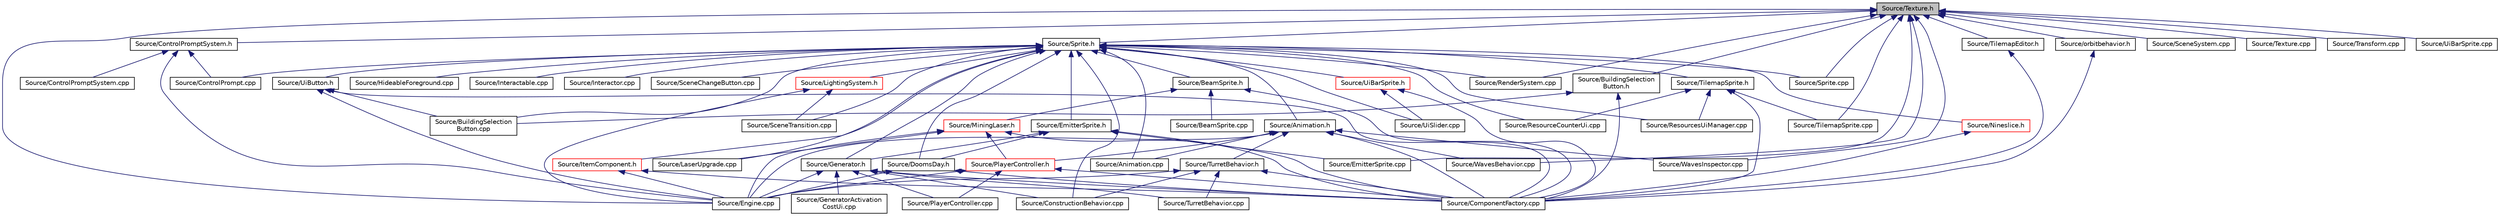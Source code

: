 digraph "Source/Texture.h"
{
 // LATEX_PDF_SIZE
  edge [fontname="Helvetica",fontsize="10",labelfontname="Helvetica",labelfontsize="10"];
  node [fontname="Helvetica",fontsize="10",shape=record];
  Node1 [label="Source/Texture.h",height=0.2,width=0.4,color="black", fillcolor="grey75", style="filled", fontcolor="black",tooltip="Header for the OpenGL texture wrapper."];
  Node1 -> Node2 [dir="back",color="midnightblue",fontsize="10",style="solid",fontname="Helvetica"];
  Node2 [label="Source/BuildingSelection\lButton.h",height=0.2,width=0.4,color="black", fillcolor="white", style="filled",URL="$de/d78/BuildingSelectionButton_8h.html",tooltip="button that selects which building the ConstructionManager should place"];
  Node2 -> Node3 [dir="back",color="midnightblue",fontsize="10",style="solid",fontname="Helvetica"];
  Node3 [label="Source/BuildingSelection\lButton.cpp",height=0.2,width=0.4,color="black", fillcolor="white", style="filled",URL="$db/d86/BuildingSelectionButton_8cpp.html",tooltip="button that selects which building the ConstructionManager should place"];
  Node2 -> Node4 [dir="back",color="midnightblue",fontsize="10",style="solid",fontname="Helvetica"];
  Node4 [label="Source/ComponentFactory.cpp",height=0.2,width=0.4,color="black", fillcolor="white", style="filled",URL="$dc/def/ComponentFactory_8cpp.html",tooltip="Definitions for the component factory class."];
  Node1 -> Node5 [dir="back",color="midnightblue",fontsize="10",style="solid",fontname="Helvetica"];
  Node5 [label="Source/ControlPromptSystem.h",height=0.2,width=0.4,color="black", fillcolor="white", style="filled",URL="$d5/db3/ControlPromptSystem_8h.html",tooltip="System that displays ControlPrompts from Actions."];
  Node5 -> Node6 [dir="back",color="midnightblue",fontsize="10",style="solid",fontname="Helvetica"];
  Node6 [label="Source/ControlPrompt.cpp",height=0.2,width=0.4,color="black", fillcolor="white", style="filled",URL="$d2/d66/ControlPrompt_8cpp.html",tooltip="Displays a control prompt for an ActionReference."];
  Node5 -> Node7 [dir="back",color="midnightblue",fontsize="10",style="solid",fontname="Helvetica"];
  Node7 [label="Source/ControlPromptSystem.cpp",height=0.2,width=0.4,color="black", fillcolor="white", style="filled",URL="$dd/d99/ControlPromptSystem_8cpp.html",tooltip="System that displays ControlPrompts from Actions."];
  Node5 -> Node8 [dir="back",color="midnightblue",fontsize="10",style="solid",fontname="Helvetica"];
  Node8 [label="Source/Engine.cpp",height=0.2,width=0.4,color="black", fillcolor="white", style="filled",URL="$d6/d0c/Engine_8cpp.html",tooltip="Engine class."];
  Node1 -> Node9 [dir="back",color="midnightblue",fontsize="10",style="solid",fontname="Helvetica"];
  Node9 [label="Source/EmitterSprite.cpp",height=0.2,width=0.4,color="black", fillcolor="white", style="filled",URL="$d7/de7/EmitterSprite_8cpp.html",tooltip="Renders particles using data from SSBO."];
  Node1 -> Node8 [dir="back",color="midnightblue",fontsize="10",style="solid",fontname="Helvetica"];
  Node1 -> Node10 [dir="back",color="midnightblue",fontsize="10",style="solid",fontname="Helvetica"];
  Node10 [label="Source/orbitbehavior.h",height=0.2,width=0.4,color="black", fillcolor="white", style="filled",URL="$dc/dfe/orbitbehavior_8h_source.html",tooltip=" "];
  Node10 -> Node4 [dir="back",color="midnightblue",fontsize="10",style="solid",fontname="Helvetica"];
  Node1 -> Node11 [dir="back",color="midnightblue",fontsize="10",style="solid",fontname="Helvetica"];
  Node11 [label="Source/RenderSystem.cpp",height=0.2,width=0.4,color="black", fillcolor="white", style="filled",URL="$db/daa/RenderSystem_8cpp.html",tooltip="System responsible for drawing sprites and basic shapes."];
  Node1 -> Node12 [dir="back",color="midnightblue",fontsize="10",style="solid",fontname="Helvetica"];
  Node12 [label="Source/SceneSystem.cpp",height=0.2,width=0.4,color="black", fillcolor="white", style="filled",URL="$df/dce/SceneSystem_8cpp.html",tooltip="handles the process of resetting and changing scenes"];
  Node1 -> Node13 [dir="back",color="midnightblue",fontsize="10",style="solid",fontname="Helvetica"];
  Node13 [label="Source/Sprite.cpp",height=0.2,width=0.4,color="black", fillcolor="white", style="filled",URL="$d0/dff/Sprite_8cpp.html",tooltip="Implementation of Sprite component."];
  Node1 -> Node14 [dir="back",color="midnightblue",fontsize="10",style="solid",fontname="Helvetica"];
  Node14 [label="Source/Sprite.h",height=0.2,width=0.4,color="black", fillcolor="white", style="filled",URL="$d7/d31/Sprite_8h_source.html",tooltip=" "];
  Node14 -> Node15 [dir="back",color="midnightblue",fontsize="10",style="solid",fontname="Helvetica"];
  Node15 [label="Source/Animation.cpp",height=0.2,width=0.4,color="black", fillcolor="white", style="filled",URL="$d3/da9/Animation_8cpp.html",tooltip="animation component implimentation"];
  Node14 -> Node16 [dir="back",color="midnightblue",fontsize="10",style="solid",fontname="Helvetica"];
  Node16 [label="Source/Animation.h",height=0.2,width=0.4,color="black", fillcolor="white", style="filled",URL="$d2/d76/Animation_8h.html",tooltip="animation component class"];
  Node16 -> Node15 [dir="back",color="midnightblue",fontsize="10",style="solid",fontname="Helvetica"];
  Node16 -> Node4 [dir="back",color="midnightblue",fontsize="10",style="solid",fontname="Helvetica"];
  Node16 -> Node8 [dir="back",color="midnightblue",fontsize="10",style="solid",fontname="Helvetica"];
  Node16 -> Node17 [dir="back",color="midnightblue",fontsize="10",style="solid",fontname="Helvetica"];
  Node17 [label="Source/PlayerController.h",height=0.2,width=0.4,color="red", fillcolor="white", style="filled",URL="$db/db4/PlayerController_8h.html",tooltip="PlayerController Behaviour Class."];
  Node17 -> Node4 [dir="back",color="midnightblue",fontsize="10",style="solid",fontname="Helvetica"];
  Node17 -> Node8 [dir="back",color="midnightblue",fontsize="10",style="solid",fontname="Helvetica"];
  Node17 -> Node20 [dir="back",color="midnightblue",fontsize="10",style="solid",fontname="Helvetica"];
  Node20 [label="Source/PlayerController.cpp",height=0.2,width=0.4,color="black", fillcolor="white", style="filled",URL="$d3/d7e/PlayerController_8cpp.html",tooltip="PlayerController Behaviour Class."];
  Node16 -> Node21 [dir="back",color="midnightblue",fontsize="10",style="solid",fontname="Helvetica"];
  Node21 [label="Source/TurretBehavior.h",height=0.2,width=0.4,color="black", fillcolor="white", style="filled",URL="$dc/df7/TurretBehavior_8h_source.html",tooltip=" "];
  Node21 -> Node4 [dir="back",color="midnightblue",fontsize="10",style="solid",fontname="Helvetica"];
  Node21 -> Node22 [dir="back",color="midnightblue",fontsize="10",style="solid",fontname="Helvetica"];
  Node22 [label="Source/ConstructionBehavior.cpp",height=0.2,width=0.4,color="black", fillcolor="white", style="filled",URL="$d7/ded/ConstructionBehavior_8cpp.html",tooltip="handles the construction of towers and modification of terrain"];
  Node21 -> Node8 [dir="back",color="midnightblue",fontsize="10",style="solid",fontname="Helvetica"];
  Node21 -> Node23 [dir="back",color="midnightblue",fontsize="10",style="solid",fontname="Helvetica"];
  Node23 [label="Source/TurretBehavior.cpp",height=0.2,width=0.4,color="black", fillcolor="white", style="filled",URL="$dc/d0a/TurretBehavior_8cpp.html",tooltip="Behavior Compenent for Basic Turret"];
  Node16 -> Node24 [dir="back",color="midnightblue",fontsize="10",style="solid",fontname="Helvetica"];
  Node24 [label="Source/WavesBehavior.cpp",height=0.2,width=0.4,color="black", fillcolor="white", style="filled",URL="$db/d72/WavesBehavior_8cpp.html",tooltip="Definitions for wave and spawning behavior."];
  Node16 -> Node25 [dir="back",color="midnightblue",fontsize="10",style="solid",fontname="Helvetica"];
  Node25 [label="Source/WavesInspector.cpp",height=0.2,width=0.4,color="black", fillcolor="white", style="filled",URL="$d2/d6b/WavesInspector_8cpp.html",tooltip="Definitions for wave and spawning editing in game."];
  Node14 -> Node26 [dir="back",color="midnightblue",fontsize="10",style="solid",fontname="Helvetica"];
  Node26 [label="Source/BeamSprite.h",height=0.2,width=0.4,color="black", fillcolor="white", style="filled",URL="$d3/d14/BeamSprite_8h.html",tooltip="Sprite that renders a beam with a scrollable texture."];
  Node26 -> Node27 [dir="back",color="midnightblue",fontsize="10",style="solid",fontname="Helvetica"];
  Node27 [label="Source/BeamSprite.cpp",height=0.2,width=0.4,color="black", fillcolor="white", style="filled",URL="$d3/d8c/BeamSprite_8cpp.html",tooltip="Sprite that renders a beam with a scrollable texture."];
  Node26 -> Node4 [dir="back",color="midnightblue",fontsize="10",style="solid",fontname="Helvetica"];
  Node26 -> Node28 [dir="back",color="midnightblue",fontsize="10",style="solid",fontname="Helvetica"];
  Node28 [label="Source/MiningLaser.h",height=0.2,width=0.4,color="red", fillcolor="white", style="filled",URL="$da/d13/MiningLaser_8h.html",tooltip="Digging laser controllable by an entity."];
  Node28 -> Node4 [dir="back",color="midnightblue",fontsize="10",style="solid",fontname="Helvetica"];
  Node28 -> Node8 [dir="back",color="midnightblue",fontsize="10",style="solid",fontname="Helvetica"];
  Node28 -> Node29 [dir="back",color="midnightblue",fontsize="10",style="solid",fontname="Helvetica"];
  Node29 [label="Source/LaserUpgrade.cpp",height=0.2,width=0.4,color="black", fillcolor="white", style="filled",URL="$df/db1/LaserUpgrade_8cpp.html",tooltip="collectable upgrade to the player's MiningLaser"];
  Node28 -> Node17 [dir="back",color="midnightblue",fontsize="10",style="solid",fontname="Helvetica"];
  Node14 -> Node3 [dir="back",color="midnightblue",fontsize="10",style="solid",fontname="Helvetica"];
  Node14 -> Node22 [dir="back",color="midnightblue",fontsize="10",style="solid",fontname="Helvetica"];
  Node14 -> Node6 [dir="back",color="midnightblue",fontsize="10",style="solid",fontname="Helvetica"];
  Node14 -> Node31 [dir="back",color="midnightblue",fontsize="10",style="solid",fontname="Helvetica"];
  Node31 [label="Source/DoomsDay.h",height=0.2,width=0.4,color="black", fillcolor="white", style="filled",URL="$de/d36/DoomsDay_8h_source.html",tooltip=" "];
  Node31 -> Node4 [dir="back",color="midnightblue",fontsize="10",style="solid",fontname="Helvetica"];
  Node31 -> Node8 [dir="back",color="midnightblue",fontsize="10",style="solid",fontname="Helvetica"];
  Node14 -> Node32 [dir="back",color="midnightblue",fontsize="10",style="solid",fontname="Helvetica"];
  Node32 [label="Source/EmitterSprite.h",height=0.2,width=0.4,color="black", fillcolor="white", style="filled",URL="$d3/d81/EmitterSprite_8h.html",tooltip="Renders particles using data from SSBO."];
  Node32 -> Node4 [dir="back",color="midnightblue",fontsize="10",style="solid",fontname="Helvetica"];
  Node32 -> Node31 [dir="back",color="midnightblue",fontsize="10",style="solid",fontname="Helvetica"];
  Node32 -> Node9 [dir="back",color="midnightblue",fontsize="10",style="solid",fontname="Helvetica"];
  Node32 -> Node33 [dir="back",color="midnightblue",fontsize="10",style="solid",fontname="Helvetica"];
  Node33 [label="Source/Generator.h",height=0.2,width=0.4,color="black", fillcolor="white", style="filled",URL="$d9/d12/Generator_8h_source.html",tooltip=" "];
  Node33 -> Node4 [dir="back",color="midnightblue",fontsize="10",style="solid",fontname="Helvetica"];
  Node33 -> Node22 [dir="back",color="midnightblue",fontsize="10",style="solid",fontname="Helvetica"];
  Node33 -> Node8 [dir="back",color="midnightblue",fontsize="10",style="solid",fontname="Helvetica"];
  Node33 -> Node34 [dir="back",color="midnightblue",fontsize="10",style="solid",fontname="Helvetica"];
  Node34 [label="Source/GeneratorActivation\lCostUi.cpp",height=0.2,width=0.4,color="black", fillcolor="white", style="filled",URL="$de/df8/GeneratorActivationCostUi_8cpp.html",tooltip="displays the costs of activating generators"];
  Node33 -> Node20 [dir="back",color="midnightblue",fontsize="10",style="solid",fontname="Helvetica"];
  Node33 -> Node23 [dir="back",color="midnightblue",fontsize="10",style="solid",fontname="Helvetica"];
  Node14 -> Node33 [dir="back",color="midnightblue",fontsize="10",style="solid",fontname="Helvetica"];
  Node14 -> Node35 [dir="back",color="midnightblue",fontsize="10",style="solid",fontname="Helvetica"];
  Node35 [label="Source/HideableForeground.cpp",height=0.2,width=0.4,color="black", fillcolor="white", style="filled",URL="$da/da6/HideableForeground_8cpp.html",tooltip="Component that hides an attached Sprite when it overlaps something."];
  Node14 -> Node36 [dir="back",color="midnightblue",fontsize="10",style="solid",fontname="Helvetica"];
  Node36 [label="Source/Interactable.cpp",height=0.2,width=0.4,color="black", fillcolor="white", style="filled",URL="$dc/dab/Interactable_8cpp.html",tooltip="Component which can be interacted with by pressing a button when nearby."];
  Node14 -> Node37 [dir="back",color="midnightblue",fontsize="10",style="solid",fontname="Helvetica"];
  Node37 [label="Source/Interactor.cpp",height=0.2,width=0.4,color="black", fillcolor="white", style="filled",URL="$de/de6/Interactor_8cpp.html",tooltip="Behavior that can interact with nearby Interactable Components."];
  Node14 -> Node38 [dir="back",color="midnightblue",fontsize="10",style="solid",fontname="Helvetica"];
  Node38 [label="Source/ItemComponent.h",height=0.2,width=0.4,color="red", fillcolor="white", style="filled",URL="$d0/d5d/ItemComponent_8h.html",tooltip="Item in the world that can be picked up."];
  Node38 -> Node4 [dir="back",color="midnightblue",fontsize="10",style="solid",fontname="Helvetica"];
  Node38 -> Node8 [dir="back",color="midnightblue",fontsize="10",style="solid",fontname="Helvetica"];
  Node14 -> Node29 [dir="back",color="midnightblue",fontsize="10",style="solid",fontname="Helvetica"];
  Node14 -> Node41 [dir="back",color="midnightblue",fontsize="10",style="solid",fontname="Helvetica"];
  Node41 [label="Source/LightingSystem.h",height=0.2,width=0.4,color="red", fillcolor="white", style="filled",URL="$d4/dbd/LightingSystem_8h.html",tooltip="Lighting system interface."];
  Node41 -> Node8 [dir="back",color="midnightblue",fontsize="10",style="solid",fontname="Helvetica"];
  Node41 -> Node44 [dir="back",color="midnightblue",fontsize="10",style="solid",fontname="Helvetica"];
  Node44 [label="Source/SceneTransition.cpp",height=0.2,width=0.4,color="black", fillcolor="white", style="filled",URL="$d3/dfb/SceneTransition_8cpp.html",tooltip="fades a texture out and in when transitioning between scenes"];
  Node14 -> Node45 [dir="back",color="midnightblue",fontsize="10",style="solid",fontname="Helvetica"];
  Node45 [label="Source/Nineslice.h",height=0.2,width=0.4,color="red", fillcolor="white", style="filled",URL="$d7/d6b/Nineslice_8h.html",tooltip="sprite that renders a nineslice"];
  Node45 -> Node4 [dir="back",color="midnightblue",fontsize="10",style="solid",fontname="Helvetica"];
  Node14 -> Node11 [dir="back",color="midnightblue",fontsize="10",style="solid",fontname="Helvetica"];
  Node14 -> Node47 [dir="back",color="midnightblue",fontsize="10",style="solid",fontname="Helvetica"];
  Node47 [label="Source/ResourceCounterUi.cpp",height=0.2,width=0.4,color="black", fillcolor="white", style="filled",URL="$d9/dfa/ResourceCounterUi_8cpp.html",tooltip="Ui Component that displays a resource sprite and a count."];
  Node14 -> Node48 [dir="back",color="midnightblue",fontsize="10",style="solid",fontname="Helvetica"];
  Node48 [label="Source/ResourcesUiManager.cpp",height=0.2,width=0.4,color="black", fillcolor="white", style="filled",URL="$dd/d79/ResourcesUiManager_8cpp.html",tooltip="Component that manages the UI for displaying what resources a player currently has."];
  Node14 -> Node49 [dir="back",color="midnightblue",fontsize="10",style="solid",fontname="Helvetica"];
  Node49 [label="Source/SceneChangeButton.cpp",height=0.2,width=0.4,color="black", fillcolor="white", style="filled",URL="$d0/d70/SceneChangeButton_8cpp.html",tooltip="Component that changes the scene when clicked."];
  Node14 -> Node44 [dir="back",color="midnightblue",fontsize="10",style="solid",fontname="Helvetica"];
  Node14 -> Node13 [dir="back",color="midnightblue",fontsize="10",style="solid",fontname="Helvetica"];
  Node14 -> Node50 [dir="back",color="midnightblue",fontsize="10",style="solid",fontname="Helvetica"];
  Node50 [label="Source/TilemapSprite.h",height=0.2,width=0.4,color="black", fillcolor="white", style="filled",URL="$da/d48/TilemapSprite_8h.html",tooltip="A version of Sprite specifically for rendering tiles."];
  Node50 -> Node4 [dir="back",color="midnightblue",fontsize="10",style="solid",fontname="Helvetica"];
  Node50 -> Node47 [dir="back",color="midnightblue",fontsize="10",style="solid",fontname="Helvetica"];
  Node50 -> Node48 [dir="back",color="midnightblue",fontsize="10",style="solid",fontname="Helvetica"];
  Node50 -> Node51 [dir="back",color="midnightblue",fontsize="10",style="solid",fontname="Helvetica"];
  Node51 [label="Source/TilemapSprite.cpp",height=0.2,width=0.4,color="black", fillcolor="white", style="filled",URL="$d1/d91/TilemapSprite_8cpp.html",tooltip="A version of Sprite specifically for rendering tiles."];
  Node14 -> Node52 [dir="back",color="midnightblue",fontsize="10",style="solid",fontname="Helvetica"];
  Node52 [label="Source/UiBarSprite.h",height=0.2,width=0.4,color="red", fillcolor="white", style="filled",URL="$df/d1f/UiBarSprite_8h.html",tooltip="sprite that renders a ui bar"];
  Node52 -> Node4 [dir="back",color="midnightblue",fontsize="10",style="solid",fontname="Helvetica"];
  Node52 -> Node55 [dir="back",color="midnightblue",fontsize="10",style="solid",fontname="Helvetica"];
  Node55 [label="Source/UiSlider.cpp",height=0.2,width=0.4,color="black", fillcolor="white", style="filled",URL="$d7/d90/UiSlider_8cpp.html",tooltip="Ui Slider component."];
  Node14 -> Node56 [dir="back",color="midnightblue",fontsize="10",style="solid",fontname="Helvetica"];
  Node56 [label="Source/UiButton.h",height=0.2,width=0.4,color="black", fillcolor="white", style="filled",URL="$db/d83/UiButton_8h.html",tooltip="Ui Button that sends an event when clicked."];
  Node56 -> Node3 [dir="back",color="midnightblue",fontsize="10",style="solid",fontname="Helvetica"];
  Node56 -> Node4 [dir="back",color="midnightblue",fontsize="10",style="solid",fontname="Helvetica"];
  Node56 -> Node8 [dir="back",color="midnightblue",fontsize="10",style="solid",fontname="Helvetica"];
  Node14 -> Node55 [dir="back",color="midnightblue",fontsize="10",style="solid",fontname="Helvetica"];
  Node1 -> Node57 [dir="back",color="midnightblue",fontsize="10",style="solid",fontname="Helvetica"];
  Node57 [label="Source/Texture.cpp",height=0.2,width=0.4,color="black", fillcolor="white", style="filled",URL="$d5/d87/Texture_8cpp.html",tooltip="Wrapper/manager for OpenGL texture."];
  Node1 -> Node58 [dir="back",color="midnightblue",fontsize="10",style="solid",fontname="Helvetica"];
  Node58 [label="Source/TilemapEditor.h",height=0.2,width=0.4,color="black", fillcolor="white", style="filled",URL="$d3/da4/TilemapEditor_8h.html",tooltip="Component that allows direct editing of a Tilemap."];
  Node58 -> Node4 [dir="back",color="midnightblue",fontsize="10",style="solid",fontname="Helvetica"];
  Node1 -> Node51 [dir="back",color="midnightblue",fontsize="10",style="solid",fontname="Helvetica"];
  Node1 -> Node59 [dir="back",color="midnightblue",fontsize="10",style="solid",fontname="Helvetica"];
  Node59 [label="Source/Transform.cpp",height=0.2,width=0.4,color="black", fillcolor="white", style="filled",URL="$d0/d59/Transform_8cpp.html",tooltip="Function definitions for the Transform class."];
  Node1 -> Node60 [dir="back",color="midnightblue",fontsize="10",style="solid",fontname="Helvetica"];
  Node60 [label="Source/UiBarSprite.cpp",height=0.2,width=0.4,color="black", fillcolor="white", style="filled",URL="$df/dda/UiBarSprite_8cpp.html",tooltip="sprite that renders a ui bar"];
  Node1 -> Node24 [dir="back",color="midnightblue",fontsize="10",style="solid",fontname="Helvetica"];
  Node1 -> Node25 [dir="back",color="midnightblue",fontsize="10",style="solid",fontname="Helvetica"];
}
